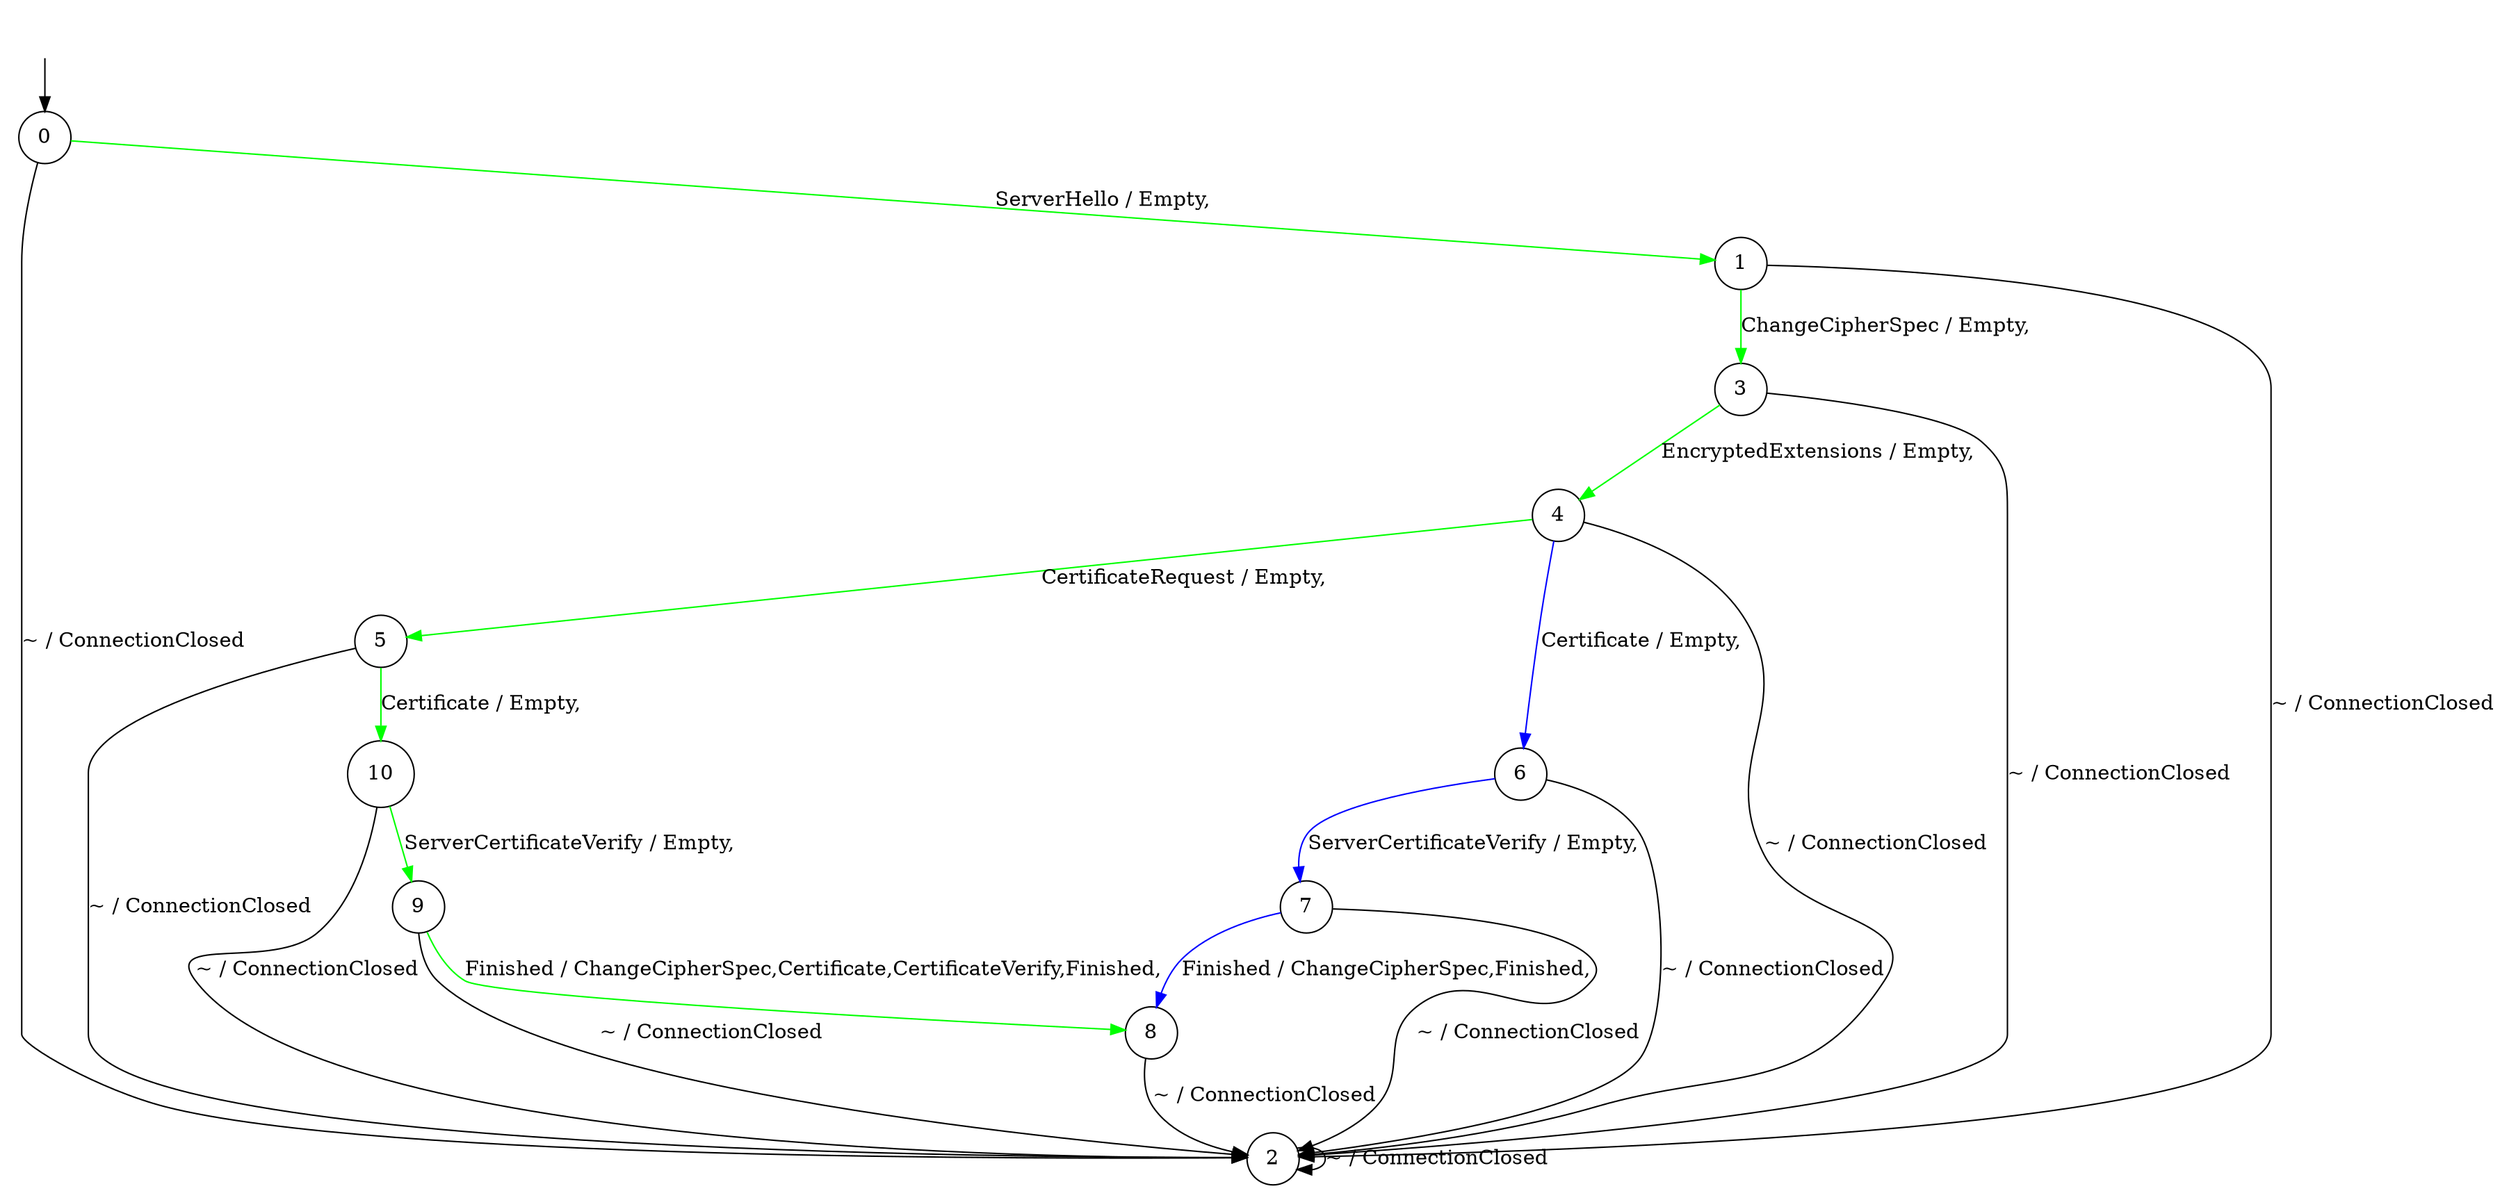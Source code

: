 digraph g {
__start0 [label="" shape="none"];

	s0 [shape="circle" label="0"];
	s1 [shape="circle" label="1"];
	s2 [shape="circle" label="2"];
	s3 [shape="circle" label="3"];
	s4 [shape="circle" label="4"];
	s5 [shape="circle" label="5"];
	s6 [shape="circle" label="6"];
	s7 [shape="circle" label="7"];
	s8 [shape="circle" label="8"];
	s9 [shape="circle" label="9"];
	s10 [shape="circle" label="10"];
	s0 -> s1 [color = "green" label="ServerHello / Empty,"];
	s0 -> s2 [color = "black" label="~ / ConnectionClosed"];
	s1 -> s2 [color = "black" label="~ / ConnectionClosed"];
	s1 -> s3 [color = "green" label="ChangeCipherSpec / Empty,"];
	s2 -> s2 [color = "black" label="~ / ConnectionClosed"];
	s3 -> s2 [color = "black" label="~ / ConnectionClosed"];
	s3 -> s4 [color = "green" label="EncryptedExtensions / Empty,"];
	s4 -> s2 [color = "black" label="~ / ConnectionClosed"];
	s4 -> s5 [color = "green" label="CertificateRequest / Empty,"];
	s4 -> s6 [color = "blue" label="Certificate / Empty,"];
	s5 -> s2 [color = "black" label="~ / ConnectionClosed"];
	s5 -> s10 [color = "green" label="Certificate / Empty,"];
	s6 -> s2 [color = "black" label="~ / ConnectionClosed"];
	s6 -> s7 [color = "blue" label="ServerCertificateVerify / Empty,"];
	s7 -> s2 [color = "black" label="~ / ConnectionClosed"];
	s7 -> s8 [color = "blue" label="Finished / ChangeCipherSpec,Finished,"];
	s8 -> s2 [color = "black" label="~ / ConnectionClosed"];
	s9 -> s2 [color = "black" label="~ / ConnectionClosed"];
	s9 -> s8 [color = "green" label="Finished / ChangeCipherSpec,Certificate,CertificateVerify,Finished,"];
	s10 -> s2 [color = "black" label="~ / ConnectionClosed"];
	s10 -> s9 [color = "green" label="ServerCertificateVerify / Empty,"];

__start0 -> s0;
}
